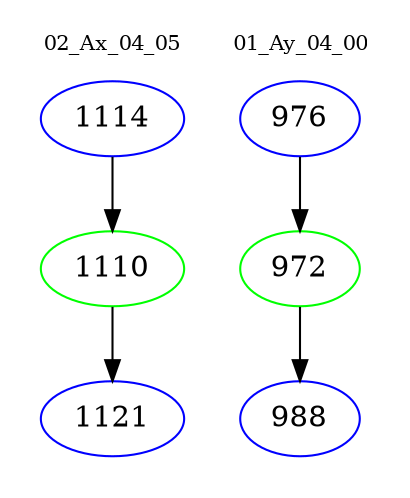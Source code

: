 digraph{
subgraph cluster_0 {
color = white
label = "02_Ax_04_05";
fontsize=10;
T0_1114 [label="1114", color="blue"]
T0_1114 -> T0_1110 [color="black"]
T0_1110 [label="1110", color="green"]
T0_1110 -> T0_1121 [color="black"]
T0_1121 [label="1121", color="blue"]
}
subgraph cluster_1 {
color = white
label = "01_Ay_04_00";
fontsize=10;
T1_976 [label="976", color="blue"]
T1_976 -> T1_972 [color="black"]
T1_972 [label="972", color="green"]
T1_972 -> T1_988 [color="black"]
T1_988 [label="988", color="blue"]
}
}
